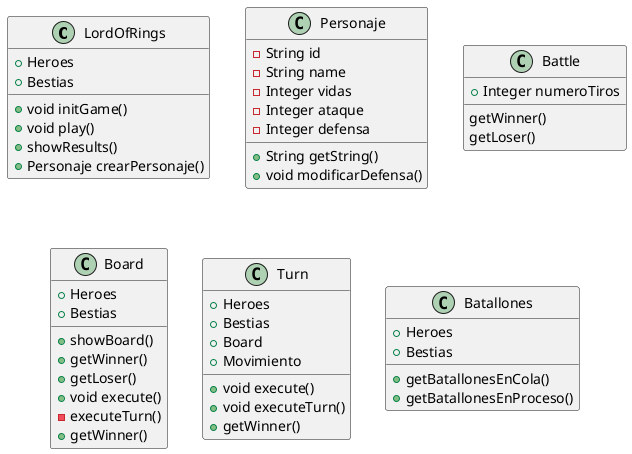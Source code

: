 @startuml LordOfRings

class LordOfRings{
    +Heroes
    +Bestias
    +void initGame()
    +void play()
    +showResults()
    +Personaje crearPersonaje()
}

class Personaje{
    -String id 
    -String name
    -Integer vidas
    -Integer ataque
    -Integer defensa
    + String getString()
    +void modificarDefensa()
}

class Battle{
    +Integer numeroTiros
    getWinner()
    getLoser()
}

class Board{
    +Heroes
    +Bestias
    +showBoard()
    +getWinner()
    +getLoser()
    +void execute()
    -executeTurn()
    +getWinner()

}

class Turn{
    +Heroes
    +Bestias
    +Board
    +Movimiento
    +void execute()
    +void executeTurn()
    +getWinner()
}

class Batallones{
    +Heroes
    +Bestias
    +getBatallonesEnCola()
    +getBatallonesEnProceso()
}
